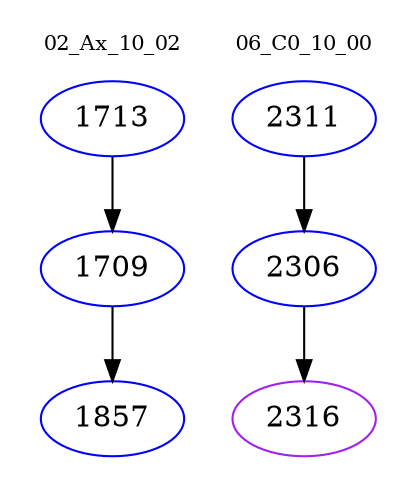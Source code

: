 digraph{
subgraph cluster_0 {
color = white
label = "02_Ax_10_02";
fontsize=10;
T0_1713 [label="1713", color="blue"]
T0_1713 -> T0_1709 [color="black"]
T0_1709 [label="1709", color="blue"]
T0_1709 -> T0_1857 [color="black"]
T0_1857 [label="1857", color="blue"]
}
subgraph cluster_1 {
color = white
label = "06_C0_10_00";
fontsize=10;
T1_2311 [label="2311", color="blue"]
T1_2311 -> T1_2306 [color="black"]
T1_2306 [label="2306", color="blue"]
T1_2306 -> T1_2316 [color="black"]
T1_2316 [label="2316", color="purple"]
}
}
